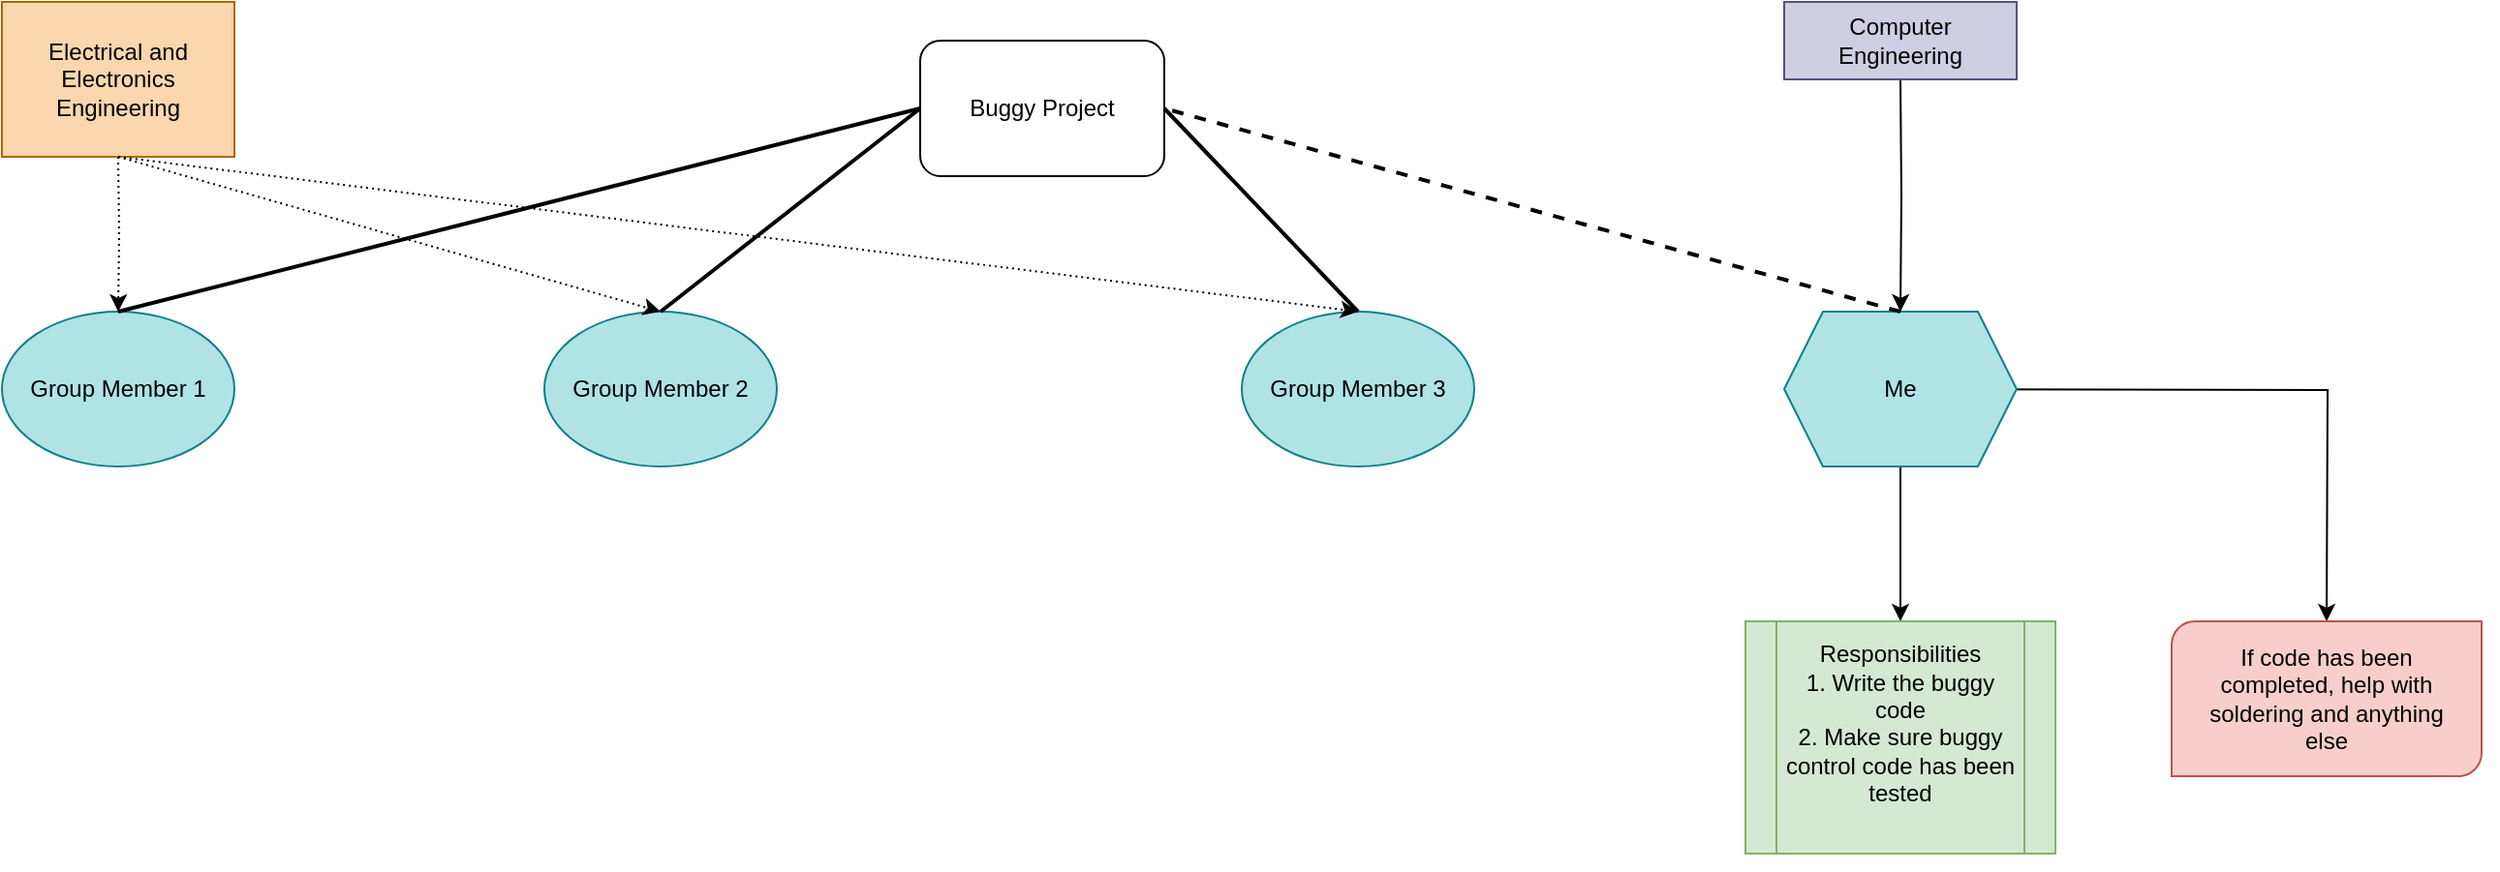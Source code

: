 <mxfile version="26.0.6">
  <diagram name="Page-1" id="J4CJnYwnqYzhdIzYwqaj">
    <mxGraphModel dx="2817" dy="1063" grid="1" gridSize="10" guides="1" tooltips="1" connect="1" arrows="1" fold="1" page="1" pageScale="1" pageWidth="827" pageHeight="1169" math="0" shadow="0">
      <root>
        <mxCell id="0" />
        <mxCell id="1" parent="0" />
        <mxCell id="t-zZ-C6quUxlDi69plBM-1" value="Buggy Project" style="rounded=1;whiteSpace=wrap;html=1;" parent="1" vertex="1">
          <mxGeometry x="354" y="80" width="126" height="70" as="geometry" />
        </mxCell>
        <mxCell id="t-zZ-C6quUxlDi69plBM-2" value="Group Member 1" style="ellipse;whiteSpace=wrap;html=1;fillColor=#b0e3e6;strokeColor=#0e8088;" parent="1" vertex="1">
          <mxGeometry x="-120" y="220" width="120" height="80" as="geometry" />
        </mxCell>
        <mxCell id="t-zZ-C6quUxlDi69plBM-3" value="Group Member 2" style="ellipse;whiteSpace=wrap;html=1;fillColor=#b0e3e6;strokeColor=#0e8088;" parent="1" vertex="1">
          <mxGeometry x="160" y="220" width="120" height="80" as="geometry" />
        </mxCell>
        <mxCell id="t-zZ-C6quUxlDi69plBM-4" value="Group Member 3" style="ellipse;whiteSpace=wrap;html=1;fillColor=#b0e3e6;strokeColor=#0e8088;" parent="1" vertex="1">
          <mxGeometry x="520" y="220" width="120" height="80" as="geometry" />
        </mxCell>
        <mxCell id="t-zZ-C6quUxlDi69plBM-25" style="edgeStyle=orthogonalEdgeStyle;rounded=0;orthogonalLoop=1;jettySize=auto;html=1;exitX=0.5;exitY=1;exitDx=0;exitDy=0;entryX=0.5;entryY=0;entryDx=0;entryDy=0;" parent="1" source="t-zZ-C6quUxlDi69plBM-6" target="t-zZ-C6quUxlDi69plBM-35" edge="1">
          <mxGeometry relative="1" as="geometry">
            <mxPoint x="940" y="380" as="targetPoint" />
            <Array as="points">
              <mxPoint x="860" y="380" />
            </Array>
          </mxGeometry>
        </mxCell>
        <mxCell id="t-zZ-C6quUxlDi69plBM-41" style="edgeStyle=orthogonalEdgeStyle;rounded=0;orthogonalLoop=1;jettySize=auto;html=1;exitX=1;exitY=0.5;exitDx=0;exitDy=0;entryX=0.5;entryY=0;entryDx=0;entryDy=0;" parent="1" edge="1">
          <mxGeometry relative="1" as="geometry">
            <mxPoint x="840" y="260" as="sourcePoint" />
            <mxPoint x="1080" y="380" as="targetPoint" />
          </mxGeometry>
        </mxCell>
        <mxCell id="t-zZ-C6quUxlDi69plBM-6" value="Me" style="shape=hexagon;perimeter=hexagonPerimeter2;whiteSpace=wrap;html=1;fixedSize=1;fillColor=#b0e3e6;strokeColor=#0e8088;" parent="1" vertex="1">
          <mxGeometry x="800" y="220" width="120" height="80" as="geometry" />
        </mxCell>
        <mxCell id="t-zZ-C6quUxlDi69plBM-7" value="" style="endArrow=none;html=1;rounded=0;exitX=0.5;exitY=0;exitDx=0;exitDy=0;entryX=0;entryY=0.5;entryDx=0;entryDy=0;strokeWidth=2;" parent="1" source="t-zZ-C6quUxlDi69plBM-3" target="t-zZ-C6quUxlDi69plBM-1" edge="1">
          <mxGeometry width="50" height="50" relative="1" as="geometry">
            <mxPoint x="304" y="200" as="sourcePoint" />
            <mxPoint x="354" y="120" as="targetPoint" />
          </mxGeometry>
        </mxCell>
        <mxCell id="t-zZ-C6quUxlDi69plBM-8" value="" style="endArrow=none;html=1;rounded=0;exitX=0;exitY=0.5;exitDx=0;exitDy=0;entryX=0.5;entryY=0;entryDx=0;entryDy=0;strokeWidth=2;" parent="1" source="t-zZ-C6quUxlDi69plBM-1" target="t-zZ-C6quUxlDi69plBM-2" edge="1">
          <mxGeometry width="50" height="50" relative="1" as="geometry">
            <mxPoint x="390" y="260" as="sourcePoint" />
            <mxPoint x="390" y="310" as="targetPoint" />
          </mxGeometry>
        </mxCell>
        <mxCell id="t-zZ-C6quUxlDi69plBM-9" value="" style="endArrow=none;html=1;rounded=0;entryX=1;entryY=0.5;entryDx=0;entryDy=0;exitX=0.5;exitY=0;exitDx=0;exitDy=0;strokeWidth=2;" parent="1" source="t-zZ-C6quUxlDi69plBM-4" target="t-zZ-C6quUxlDi69plBM-1" edge="1">
          <mxGeometry width="50" height="50" relative="1" as="geometry">
            <mxPoint x="390" y="260" as="sourcePoint" />
            <mxPoint x="440" y="210" as="targetPoint" />
          </mxGeometry>
        </mxCell>
        <mxCell id="t-zZ-C6quUxlDi69plBM-10" value="" style="endArrow=none;dashed=1;html=1;rounded=0;entryX=1;entryY=0.5;entryDx=0;entryDy=0;exitX=0.5;exitY=0;exitDx=0;exitDy=0;strokeWidth=2;" parent="1" source="t-zZ-C6quUxlDi69plBM-6" target="t-zZ-C6quUxlDi69plBM-1" edge="1">
          <mxGeometry width="50" height="50" relative="1" as="geometry">
            <mxPoint x="390" y="260" as="sourcePoint" />
            <mxPoint x="440" y="210" as="targetPoint" />
          </mxGeometry>
        </mxCell>
        <mxCell id="t-zZ-C6quUxlDi69plBM-35" value="Responsibilities&lt;div&gt;1. Write the buggy code&lt;/div&gt;&lt;div&gt;2. Make sure buggy control code has been tested&lt;/div&gt;&lt;div&gt;&lt;div&gt;&lt;br&gt;&lt;/div&gt;&lt;/div&gt;" style="shape=process;whiteSpace=wrap;html=1;backgroundOutline=1;fillColor=#d5e8d4;strokeColor=#82b366;" parent="1" vertex="1">
          <mxGeometry x="780" y="380" width="160" height="120" as="geometry" />
        </mxCell>
        <mxCell id="t-zZ-C6quUxlDi69plBM-38" style="edgeStyle=orthogonalEdgeStyle;rounded=0;orthogonalLoop=1;jettySize=auto;html=1;exitX=0.5;exitY=1;exitDx=0;exitDy=0;" parent="1" edge="1">
          <mxGeometry relative="1" as="geometry">
            <mxPoint x="1160" y="500" as="sourcePoint" />
            <mxPoint x="1160" y="500" as="targetPoint" />
          </mxGeometry>
        </mxCell>
        <mxCell id="t-zZ-C6quUxlDi69plBM-43" value="" style="verticalLabelPosition=bottom;verticalAlign=top;html=1;shape=mxgraph.basic.diag_round_rect;dx=6;whiteSpace=wrap;fillColor=#f8cecc;strokeColor=#b85450;" parent="1" vertex="1">
          <mxGeometry x="1000" y="380" width="160" height="80" as="geometry" />
        </mxCell>
        <mxCell id="t-zZ-C6quUxlDi69plBM-45" value="If code has been completed, help with soldering and anything else" style="text;html=1;align=center;verticalAlign=middle;whiteSpace=wrap;rounded=0;" parent="1" vertex="1">
          <mxGeometry x="1010" y="390" width="140" height="60" as="geometry" />
        </mxCell>
        <mxCell id="t-zZ-C6quUxlDi69plBM-49" style="edgeStyle=orthogonalEdgeStyle;rounded=0;orthogonalLoop=1;jettySize=auto;html=1;exitX=0.5;exitY=1;exitDx=0;exitDy=0;entryX=0.5;entryY=0;entryDx=0;entryDy=0;" parent="1" target="t-zZ-C6quUxlDi69plBM-6" edge="1">
          <mxGeometry relative="1" as="geometry">
            <mxPoint x="940" y="220" as="targetPoint" />
            <mxPoint x="860.0" y="100" as="sourcePoint" />
          </mxGeometry>
        </mxCell>
        <mxCell id="t-zZ-C6quUxlDi69plBM-48" value="Computer Engineering" style="rounded=0;whiteSpace=wrap;html=1;fillColor=#d0cee2;strokeColor=#56517e;" parent="1" vertex="1">
          <mxGeometry x="800" y="60" width="120" height="40" as="geometry" />
        </mxCell>
        <mxCell id="t-zZ-C6quUxlDi69plBM-51" style="edgeStyle=orthogonalEdgeStyle;rounded=0;orthogonalLoop=1;jettySize=auto;html=1;exitX=0.5;exitY=1;exitDx=0;exitDy=0;dashed=1;dashPattern=1 2;" parent="1" target="t-zZ-C6quUxlDi69plBM-2" edge="1">
          <mxGeometry relative="1" as="geometry">
            <mxPoint x="-60" y="140" as="sourcePoint" />
          </mxGeometry>
        </mxCell>
        <mxCell id="t-zZ-C6quUxlDi69plBM-50" value="Electrical and Electronics Engineering" style="rounded=0;whiteSpace=wrap;html=1;fillColor=#fad7ac;strokeColor=#b46504;" parent="1" vertex="1">
          <mxGeometry x="-120" y="60" width="120" height="80" as="geometry" />
        </mxCell>
        <mxCell id="t-zZ-C6quUxlDi69plBM-55" value="" style="endArrow=classic;startArrow=none;html=1;rounded=0;exitX=0.5;exitY=1;exitDx=0;exitDy=0;dashed=1;dashPattern=1 2;startFill=0;" parent="1" edge="1">
          <mxGeometry width="50" height="50" relative="1" as="geometry">
            <mxPoint x="-60" y="140" as="sourcePoint" />
            <mxPoint x="220" y="220" as="targetPoint" />
          </mxGeometry>
        </mxCell>
        <mxCell id="t-zZ-C6quUxlDi69plBM-56" value="" style="endArrow=classic;html=1;rounded=0;exitX=0.5;exitY=1;exitDx=0;exitDy=0;entryX=0.5;entryY=0;entryDx=0;entryDy=0;dashed=1;dashPattern=1 2;" parent="1" target="t-zZ-C6quUxlDi69plBM-4" edge="1">
          <mxGeometry width="50" height="50" relative="1" as="geometry">
            <mxPoint x="-60" y="140" as="sourcePoint" />
            <mxPoint x="310" y="250" as="targetPoint" />
          </mxGeometry>
        </mxCell>
      </root>
    </mxGraphModel>
  </diagram>
</mxfile>
